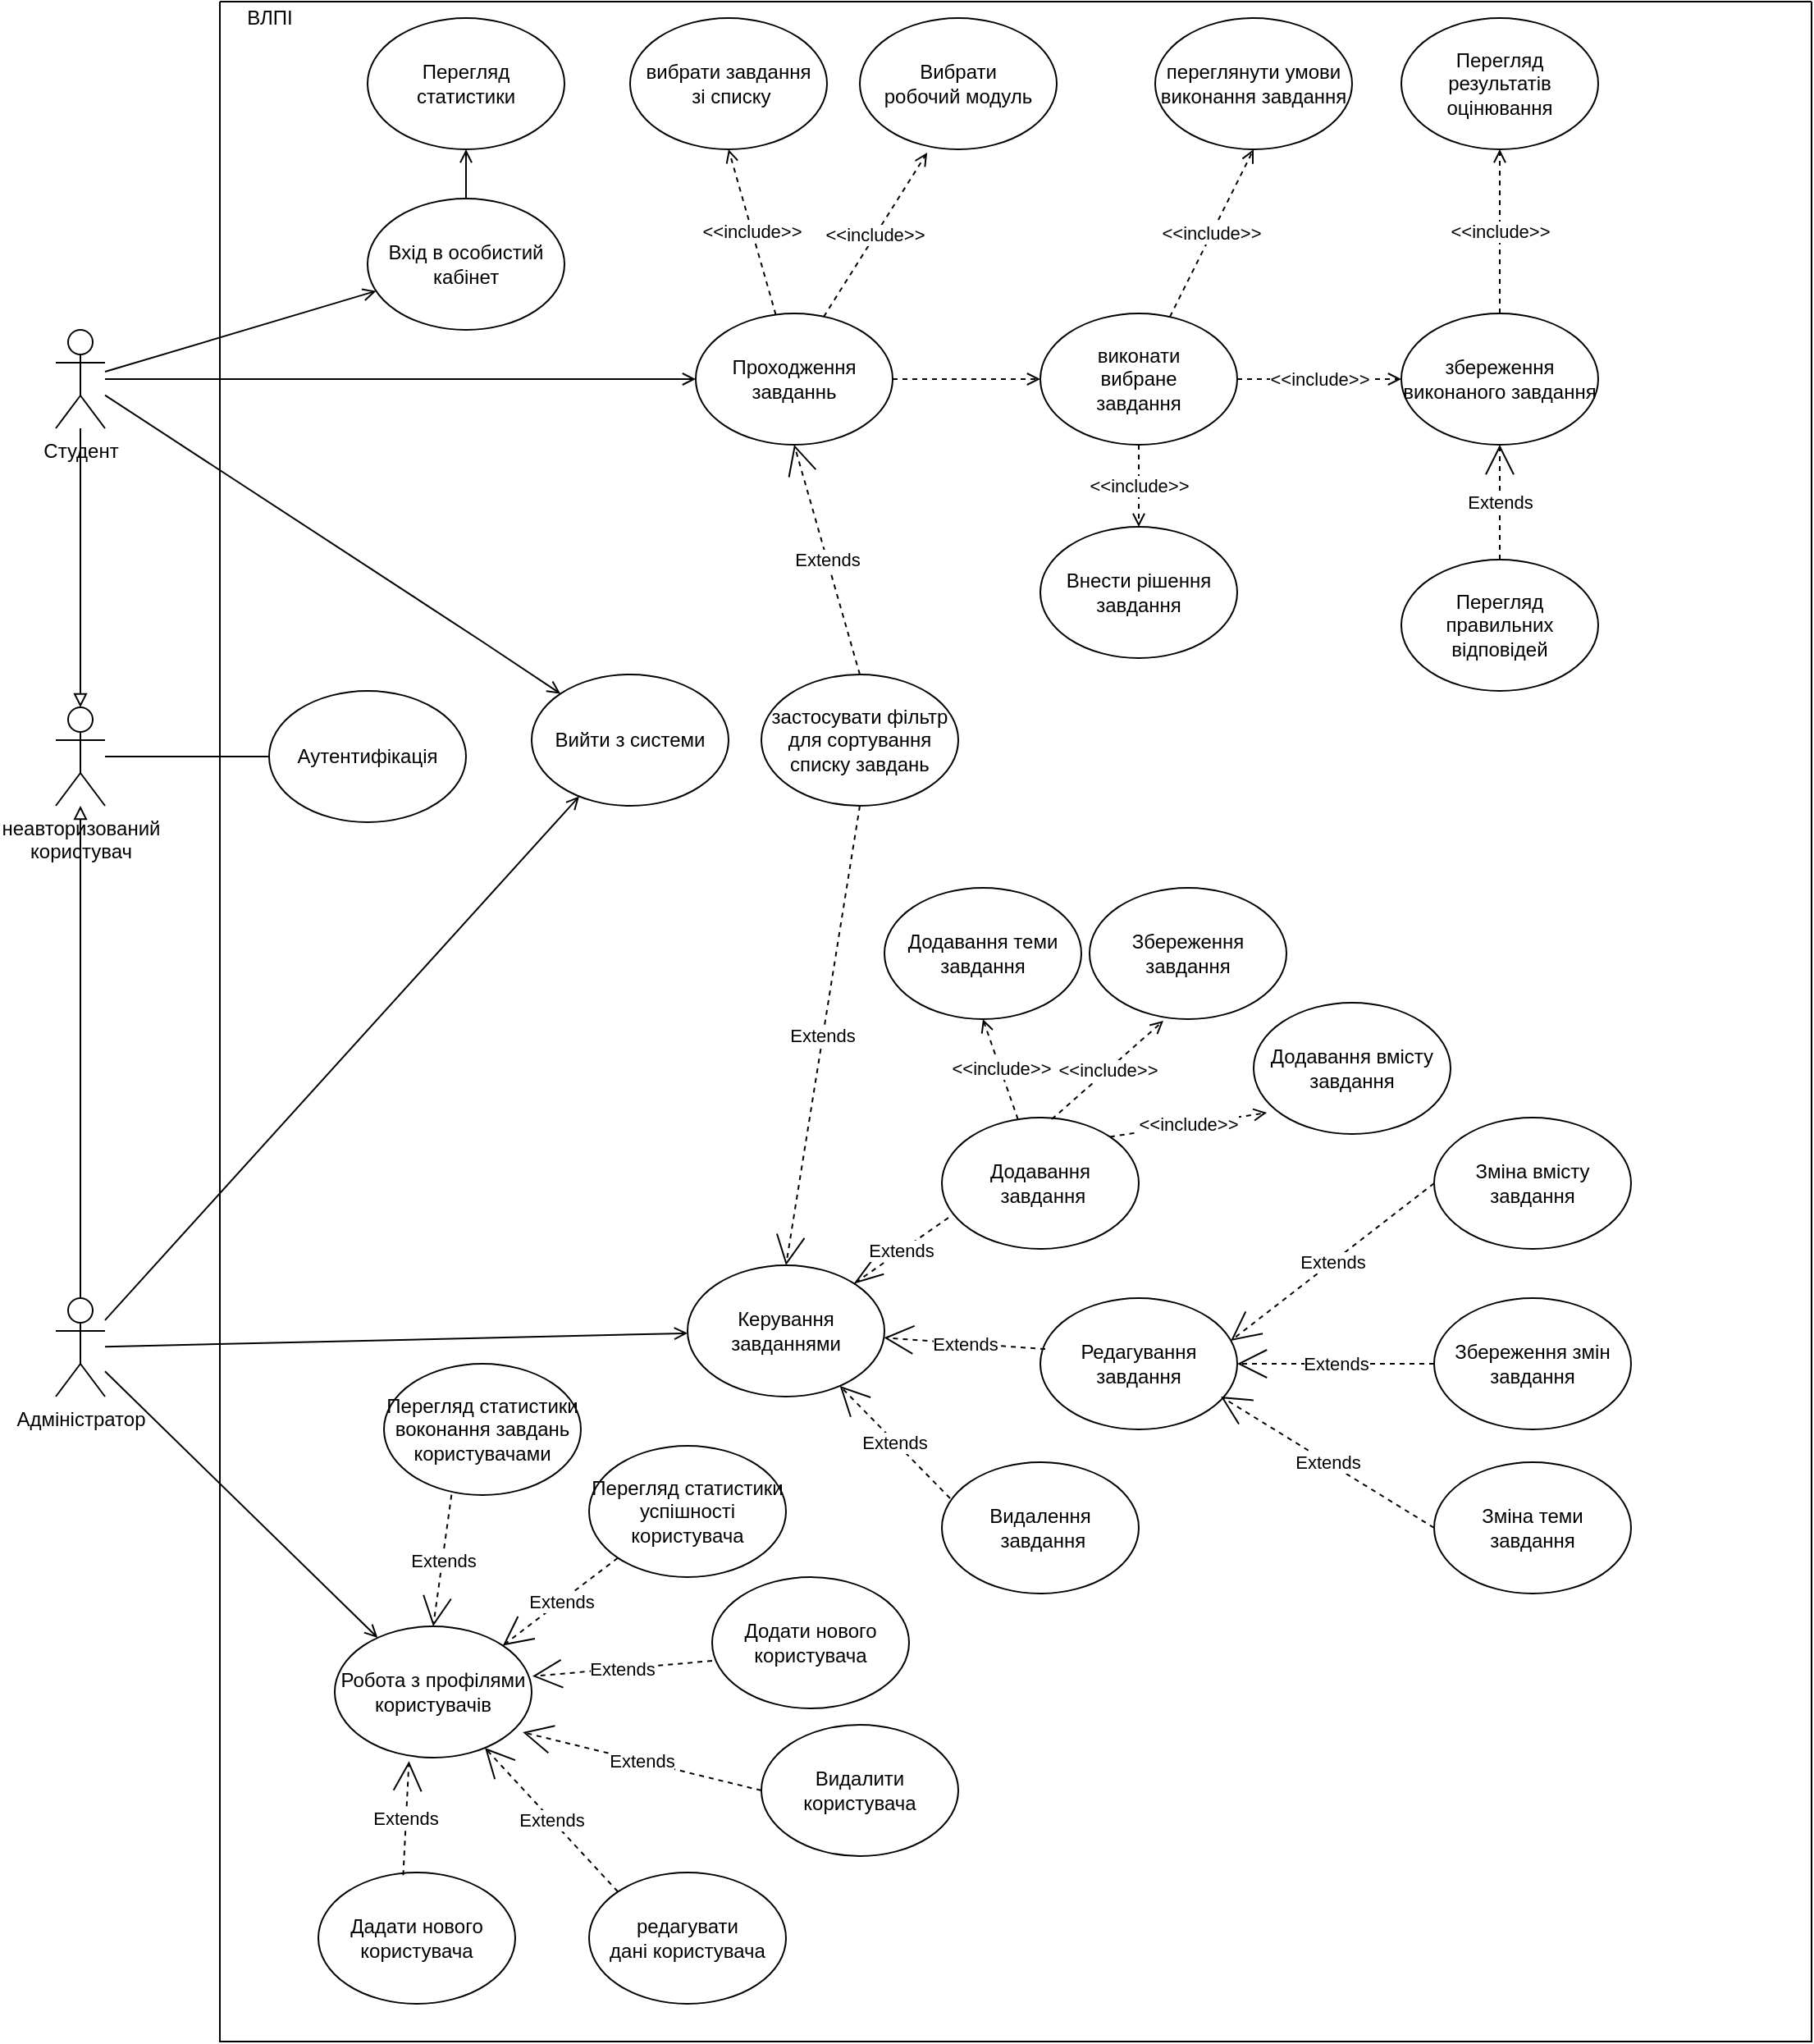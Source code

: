 <mxfile version="15.8.9" type="google"><diagram id="HXCtEvBoWE944bd8Qx1_" name="Page-1"><mxGraphModel dx="1673" dy="887" grid="0" gridSize="10" guides="1" tooltips="1" connect="1" arrows="1" fold="1" page="0" pageScale="1" pageWidth="850" pageHeight="1100" math="0" shadow="0"><root><mxCell id="0"/><mxCell id="1" parent="0"/><mxCell id="9Nhd32RRrhR1TYir08et-1" value="" style="swimlane;startSize=0;" parent="1" vertex="1"><mxGeometry x="140" y="50" width="970" height="1243" as="geometry"><mxRectangle x="140" y="50" width="50" height="40" as="alternateBounds"/></mxGeometry></mxCell><mxCell id="9Nhd32RRrhR1TYir08et-2" value="ВЛПІ" style="text;html=1;align=center;verticalAlign=middle;resizable=0;points=[];autosize=1;strokeColor=none;fillColor=none;" parent="9Nhd32RRrhR1TYir08et-1" vertex="1"><mxGeometry x="10" width="40" height="20" as="geometry"/></mxCell><mxCell id="9Nhd32RRrhR1TYir08et-6" value="Аутентифікація" style="ellipse;whiteSpace=wrap;html=1;" parent="9Nhd32RRrhR1TYir08et-1" vertex="1"><mxGeometry x="30" y="420" width="120" height="80" as="geometry"/></mxCell><mxCell id="9Nhd32RRrhR1TYir08et-29" style="edgeStyle=none;rounded=0;orthogonalLoop=1;jettySize=auto;html=1;entryX=0.5;entryY=1;entryDx=0;entryDy=0;startArrow=none;startFill=0;endArrow=open;endFill=0;strokeColor=default;strokeWidth=1;" parent="9Nhd32RRrhR1TYir08et-1" source="9Nhd32RRrhR1TYir08et-13" target="9Nhd32RRrhR1TYir08et-28" edge="1"><mxGeometry relative="1" as="geometry"/></mxCell><mxCell id="9Nhd32RRrhR1TYir08et-13" value="Вхід в особистий кабінет" style="ellipse;whiteSpace=wrap;html=1;" parent="9Nhd32RRrhR1TYir08et-1" vertex="1"><mxGeometry x="90" y="120" width="120" height="80" as="geometry"/></mxCell><mxCell id="9Nhd32RRrhR1TYir08et-15" value="Перегляд статистики воконання завдань користувачами" style="ellipse;whiteSpace=wrap;html=1;" parent="9Nhd32RRrhR1TYir08et-1" vertex="1"><mxGeometry x="100" y="830" width="120" height="80" as="geometry"/></mxCell><mxCell id="9Nhd32RRrhR1TYir08et-16" value="Керування завданнями" style="ellipse;whiteSpace=wrap;html=1;" parent="9Nhd32RRrhR1TYir08et-1" vertex="1"><mxGeometry x="285" y="770" width="120" height="80" as="geometry"/></mxCell><mxCell id="9Nhd32RRrhR1TYir08et-17" value="Додавання&lt;br&gt;&amp;nbsp;завдання" style="ellipse;whiteSpace=wrap;html=1;" parent="9Nhd32RRrhR1TYir08et-1" vertex="1"><mxGeometry x="440" y="680" width="120" height="80" as="geometry"/></mxCell><mxCell id="9Nhd32RRrhR1TYir08et-18" value="Редагування завдання" style="ellipse;whiteSpace=wrap;html=1;" parent="9Nhd32RRrhR1TYir08et-1" vertex="1"><mxGeometry x="500" y="790" width="120" height="80" as="geometry"/></mxCell><mxCell id="9Nhd32RRrhR1TYir08et-19" value="Видалення&lt;br&gt;&amp;nbsp;завдання" style="ellipse;whiteSpace=wrap;html=1;" parent="9Nhd32RRrhR1TYir08et-1" vertex="1"><mxGeometry x="440" y="890" width="120" height="80" as="geometry"/></mxCell><mxCell id="9Nhd32RRrhR1TYir08et-21" value="Extends" style="endArrow=open;endSize=16;endFill=0;html=1;rounded=0;dashed=1;strokeColor=default;strokeWidth=1;exitX=0.042;exitY=0.275;exitDx=0;exitDy=0;exitPerimeter=0;" parent="9Nhd32RRrhR1TYir08et-1" source="9Nhd32RRrhR1TYir08et-19" target="9Nhd32RRrhR1TYir08et-16" edge="1"><mxGeometry width="160" relative="1" as="geometry"><mxPoint x="640" y="770" as="sourcePoint"/><mxPoint x="800" y="770" as="targetPoint"/></mxGeometry></mxCell><mxCell id="9Nhd32RRrhR1TYir08et-22" value="Extends" style="endArrow=openThin;endSize=16;endFill=0;html=1;rounded=0;dashed=1;strokeColor=default;strokeWidth=1;exitX=0.033;exitY=0.763;exitDx=0;exitDy=0;exitPerimeter=0;" parent="9Nhd32RRrhR1TYir08et-1" source="9Nhd32RRrhR1TYir08et-17" target="9Nhd32RRrhR1TYir08et-16" edge="1"><mxGeometry width="160" relative="1" as="geometry"><mxPoint x="650" y="780" as="sourcePoint"/><mxPoint x="810" y="780" as="targetPoint"/></mxGeometry></mxCell><mxCell id="9Nhd32RRrhR1TYir08et-23" value="Extends" style="endArrow=open;endSize=16;endFill=0;html=1;rounded=0;dashed=1;strokeColor=default;strokeWidth=1;exitX=0.025;exitY=0.388;exitDx=0;exitDy=0;exitPerimeter=0;" parent="9Nhd32RRrhR1TYir08et-1" source="9Nhd32RRrhR1TYir08et-18" target="9Nhd32RRrhR1TYir08et-16" edge="1"><mxGeometry width="160" relative="1" as="geometry"><mxPoint x="650" y="780" as="sourcePoint"/><mxPoint x="810" y="780" as="targetPoint"/></mxGeometry></mxCell><mxCell id="9Nhd32RRrhR1TYir08et-28" value="Перегляд &lt;br&gt;статистики" style="ellipse;whiteSpace=wrap;html=1;" parent="9Nhd32RRrhR1TYir08et-1" vertex="1"><mxGeometry x="90" y="10" width="120" height="80" as="geometry"/></mxCell><mxCell id="9Nhd32RRrhR1TYir08et-30" value="Вибрати&lt;br&gt;робочий модуль" style="ellipse;whiteSpace=wrap;html=1;" parent="9Nhd32RRrhR1TYir08et-1" vertex="1"><mxGeometry x="390" y="10" width="120" height="80" as="geometry"/></mxCell><mxCell id="9Nhd32RRrhR1TYir08et-32" value="виконати &lt;br&gt;вибране&lt;br&gt;завдання" style="ellipse;whiteSpace=wrap;html=1;" parent="9Nhd32RRrhR1TYir08et-1" vertex="1"><mxGeometry x="500" y="190" width="120" height="80" as="geometry"/></mxCell><mxCell id="9Nhd32RRrhR1TYir08et-38" value="Вийти з системи" style="ellipse;whiteSpace=wrap;html=1;" parent="9Nhd32RRrhR1TYir08et-1" vertex="1"><mxGeometry x="190" y="410" width="120" height="80" as="geometry"/></mxCell><mxCell id="9Nhd32RRrhR1TYir08et-45" value="&amp;lt;&amp;lt;include&amp;gt;&amp;gt;" style="edgeStyle=none;rounded=0;orthogonalLoop=1;jettySize=auto;html=1;entryX=0.5;entryY=1;entryDx=0;entryDy=0;startArrow=none;startFill=0;endArrow=open;endFill=0;strokeColor=default;strokeWidth=1;dashed=1;" parent="9Nhd32RRrhR1TYir08et-1" source="9Nhd32RRrhR1TYir08et-41" target="9Nhd32RRrhR1TYir08et-42" edge="1"><mxGeometry relative="1" as="geometry"/></mxCell><mxCell id="9Nhd32RRrhR1TYir08et-49" style="edgeStyle=none;rounded=0;orthogonalLoop=1;jettySize=auto;html=1;dashed=1;startArrow=none;startFill=0;endArrow=open;endFill=0;strokeColor=default;strokeWidth=1;entryX=0;entryY=0.5;entryDx=0;entryDy=0;" parent="9Nhd32RRrhR1TYir08et-1" source="9Nhd32RRrhR1TYir08et-41" target="9Nhd32RRrhR1TYir08et-32" edge="1"><mxGeometry relative="1" as="geometry"/></mxCell><mxCell id="9Nhd32RRrhR1TYir08et-41" value="Проходження завданнь" style="ellipse;whiteSpace=wrap;html=1;" parent="9Nhd32RRrhR1TYir08et-1" vertex="1"><mxGeometry x="290" y="190" width="120" height="80" as="geometry"/></mxCell><mxCell id="9Nhd32RRrhR1TYir08et-42" value="вибрати завдання&lt;br&gt;&amp;nbsp;зі списку" style="ellipse;whiteSpace=wrap;html=1;" parent="9Nhd32RRrhR1TYir08et-1" vertex="1"><mxGeometry x="250" y="10" width="120" height="80" as="geometry"/></mxCell><mxCell id="9Nhd32RRrhR1TYir08et-46" value="&amp;lt;&amp;lt;include&amp;gt;&amp;gt;" style="edgeStyle=none;rounded=0;orthogonalLoop=1;jettySize=auto;html=1;entryX=0.342;entryY=1.025;entryDx=0;entryDy=0;startArrow=none;startFill=0;endArrow=open;endFill=0;strokeColor=default;strokeWidth=1;dashed=1;entryPerimeter=0;exitX=0.65;exitY=0.025;exitDx=0;exitDy=0;exitPerimeter=0;" parent="9Nhd32RRrhR1TYir08et-1" source="9Nhd32RRrhR1TYir08et-41" target="9Nhd32RRrhR1TYir08et-30" edge="1"><mxGeometry relative="1" as="geometry"><mxPoint x="348.773" y="200.706" as="sourcePoint"/><mxPoint x="320" y="100" as="targetPoint"/></mxGeometry></mxCell><mxCell id="9Nhd32RRrhR1TYir08et-47" value="переглянути умови виконання завдання" style="ellipse;whiteSpace=wrap;html=1;" parent="9Nhd32RRrhR1TYir08et-1" vertex="1"><mxGeometry x="570" y="10" width="120" height="80" as="geometry"/></mxCell><mxCell id="9Nhd32RRrhR1TYir08et-48" value="&amp;lt;&amp;lt;include&amp;gt;&amp;gt;" style="edgeStyle=none;rounded=0;orthogonalLoop=1;jettySize=auto;html=1;entryX=0.5;entryY=1;entryDx=0;entryDy=0;startArrow=none;startFill=0;endArrow=open;endFill=0;strokeColor=default;strokeWidth=1;dashed=1;" parent="9Nhd32RRrhR1TYir08et-1" source="9Nhd32RRrhR1TYir08et-32" target="9Nhd32RRrhR1TYir08et-47" edge="1"><mxGeometry relative="1" as="geometry"><mxPoint x="528.48" y="200" as="sourcePoint"/><mxPoint x="591.52" y="100" as="targetPoint"/></mxGeometry></mxCell><mxCell id="9Nhd32RRrhR1TYir08et-50" value="Збереження змін завдання" style="ellipse;whiteSpace=wrap;html=1;" parent="9Nhd32RRrhR1TYir08et-1" vertex="1"><mxGeometry x="740" y="790" width="120" height="80" as="geometry"/></mxCell><mxCell id="9Nhd32RRrhR1TYir08et-53" value="Зміна вмісту завдання" style="ellipse;whiteSpace=wrap;html=1;" parent="9Nhd32RRrhR1TYir08et-1" vertex="1"><mxGeometry x="740" y="680" width="120" height="80" as="geometry"/></mxCell><mxCell id="9Nhd32RRrhR1TYir08et-55" value="Extends" style="endArrow=open;endSize=16;endFill=0;html=1;rounded=0;dashed=1;strokeColor=default;strokeWidth=1;exitX=0;exitY=0.5;exitDx=0;exitDy=0;exitPerimeter=0;entryX=1;entryY=0.5;entryDx=0;entryDy=0;" parent="9Nhd32RRrhR1TYir08et-1" source="9Nhd32RRrhR1TYir08et-50" target="9Nhd32RRrhR1TYir08et-18" edge="1"><mxGeometry width="160" relative="1" as="geometry"><mxPoint x="748.32" y="870" as="sourcePoint"/><mxPoint x="649.995" y="863.115" as="targetPoint"/></mxGeometry></mxCell><mxCell id="9Nhd32RRrhR1TYir08et-56" value="Extends" style="endArrow=open;endSize=16;endFill=0;html=1;rounded=0;dashed=1;strokeColor=default;strokeWidth=1;exitX=0;exitY=0.5;exitDx=0;exitDy=0;entryX=0.967;entryY=0.325;entryDx=0;entryDy=0;entryPerimeter=0;" parent="9Nhd32RRrhR1TYir08et-1" source="9Nhd32RRrhR1TYir08et-53" target="9Nhd32RRrhR1TYir08et-18" edge="1"><mxGeometry width="160" relative="1" as="geometry"><mxPoint x="740" y="666.89" as="sourcePoint"/><mxPoint x="641.675" y="660.005" as="targetPoint"/></mxGeometry></mxCell><mxCell id="9Nhd32RRrhR1TYir08et-57" value="Зміна теми &lt;br&gt;завдання" style="ellipse;whiteSpace=wrap;html=1;" parent="9Nhd32RRrhR1TYir08et-1" vertex="1"><mxGeometry x="740" y="890" width="120" height="80" as="geometry"/></mxCell><mxCell id="9Nhd32RRrhR1TYir08et-58" value="Extends" style="endArrow=open;endSize=16;endFill=0;html=1;rounded=0;dashed=1;strokeColor=default;strokeWidth=1;exitX=0;exitY=0.5;exitDx=0;exitDy=0;entryX=0.917;entryY=0.75;entryDx=0;entryDy=0;entryPerimeter=0;" parent="9Nhd32RRrhR1TYir08et-1" source="9Nhd32RRrhR1TYir08et-57" target="9Nhd32RRrhR1TYir08et-18" edge="1"><mxGeometry width="160" relative="1" as="geometry"><mxPoint x="710.32" y="896.89" as="sourcePoint"/><mxPoint x="611.995" y="890.005" as="targetPoint"/></mxGeometry></mxCell><mxCell id="9Nhd32RRrhR1TYir08et-59" value="Додавання вмісту завдання" style="ellipse;whiteSpace=wrap;html=1;" parent="9Nhd32RRrhR1TYir08et-1" vertex="1"><mxGeometry x="630" y="610" width="120" height="80" as="geometry"/></mxCell><mxCell id="9Nhd32RRrhR1TYir08et-60" value="&amp;lt;&amp;lt;include&amp;gt;&amp;gt;" style="edgeStyle=none;rounded=0;orthogonalLoop=1;jettySize=auto;html=1;entryX=0.067;entryY=0.838;entryDx=0;entryDy=0;startArrow=none;startFill=0;endArrow=open;endFill=0;strokeColor=default;strokeWidth=1;dashed=1;entryPerimeter=0;exitX=1;exitY=0;exitDx=0;exitDy=0;" parent="9Nhd32RRrhR1TYir08et-1" source="9Nhd32RRrhR1TYir08et-17" target="9Nhd32RRrhR1TYir08et-59" edge="1"><mxGeometry relative="1" as="geometry"><mxPoint x="480" y="580" as="sourcePoint"/><mxPoint x="543.04" y="480" as="targetPoint"/></mxGeometry></mxCell><mxCell id="9Nhd32RRrhR1TYir08et-61" value="Збереження&lt;br&gt;завдання" style="ellipse;whiteSpace=wrap;html=1;" parent="9Nhd32RRrhR1TYir08et-1" vertex="1"><mxGeometry x="530" y="540" width="120" height="80" as="geometry"/></mxCell><mxCell id="9Nhd32RRrhR1TYir08et-62" value="&amp;lt;&amp;lt;include&amp;gt;&amp;gt;" style="edgeStyle=none;rounded=0;orthogonalLoop=1;jettySize=auto;html=1;entryX=0.375;entryY=1.013;entryDx=0;entryDy=0;startArrow=none;startFill=0;endArrow=open;endFill=0;strokeColor=default;strokeWidth=1;dashed=1;entryPerimeter=0;exitX=0.558;exitY=0.013;exitDx=0;exitDy=0;exitPerimeter=0;" parent="9Nhd32RRrhR1TYir08et-1" source="9Nhd32RRrhR1TYir08et-17" target="9Nhd32RRrhR1TYir08et-61" edge="1"><mxGeometry relative="1" as="geometry"><mxPoint x="552.426" y="701.716" as="sourcePoint"/><mxPoint x="648.04" y="687.04" as="targetPoint"/></mxGeometry></mxCell><mxCell id="9Nhd32RRrhR1TYir08et-63" value="застосувати фільтр для сортування списку завдань" style="ellipse;whiteSpace=wrap;html=1;" parent="9Nhd32RRrhR1TYir08et-1" vertex="1"><mxGeometry x="330" y="410" width="120" height="80" as="geometry"/></mxCell><mxCell id="9Nhd32RRrhR1TYir08et-65" value="Extends" style="endArrow=open;endSize=16;endFill=0;html=1;rounded=0;dashed=1;strokeColor=default;strokeWidth=1;exitX=0.5;exitY=0;exitDx=0;exitDy=0;entryX=0.5;entryY=1;entryDx=0;entryDy=0;" parent="9Nhd32RRrhR1TYir08et-1" source="9Nhd32RRrhR1TYir08et-63" target="9Nhd32RRrhR1TYir08et-41" edge="1"><mxGeometry width="160" relative="1" as="geometry"><mxPoint x="620" y="410" as="sourcePoint"/><mxPoint x="552.786" y="341.483" as="targetPoint"/></mxGeometry></mxCell><mxCell id="9Nhd32RRrhR1TYir08et-66" value="Extends" style="endArrow=open;endSize=16;endFill=0;html=1;rounded=0;dashed=1;strokeColor=default;strokeWidth=1;exitX=0.5;exitY=1;exitDx=0;exitDy=0;entryX=0.5;entryY=0;entryDx=0;entryDy=0;" parent="9Nhd32RRrhR1TYir08et-1" source="9Nhd32RRrhR1TYir08et-63" target="9Nhd32RRrhR1TYir08et-16" edge="1"><mxGeometry width="160" relative="1" as="geometry"><mxPoint x="330" y="670" as="sourcePoint"/><mxPoint x="290" y="530" as="targetPoint"/></mxGeometry></mxCell><mxCell id="9Nhd32RRrhR1TYir08et-67" value="Додавання теми &lt;br&gt;завдання" style="ellipse;whiteSpace=wrap;html=1;" parent="9Nhd32RRrhR1TYir08et-1" vertex="1"><mxGeometry x="405" y="540" width="120" height="80" as="geometry"/></mxCell><mxCell id="9Nhd32RRrhR1TYir08et-68" value="&amp;lt;&amp;lt;include&amp;gt;&amp;gt;" style="edgeStyle=none;rounded=0;orthogonalLoop=1;jettySize=auto;html=1;entryX=0.5;entryY=1;entryDx=0;entryDy=0;startArrow=none;startFill=0;endArrow=open;endFill=0;strokeColor=default;strokeWidth=1;dashed=1;" parent="9Nhd32RRrhR1TYir08et-1" source="9Nhd32RRrhR1TYir08et-17" target="9Nhd32RRrhR1TYir08et-67" edge="1"><mxGeometry relative="1" as="geometry"><mxPoint x="516.96" y="691.04" as="sourcePoint"/><mxPoint x="585" y="631.04" as="targetPoint"/></mxGeometry></mxCell><mxCell id="9Nhd32RRrhR1TYir08et-69" value="збереження виконаного завдання" style="ellipse;whiteSpace=wrap;html=1;" parent="9Nhd32RRrhR1TYir08et-1" vertex="1"><mxGeometry x="720" y="190" width="120" height="80" as="geometry"/></mxCell><mxCell id="9Nhd32RRrhR1TYir08et-70" value="Перегляд результатів оцінювання" style="ellipse;whiteSpace=wrap;html=1;" parent="9Nhd32RRrhR1TYir08et-1" vertex="1"><mxGeometry x="720" y="10" width="120" height="80" as="geometry"/></mxCell><mxCell id="9Nhd32RRrhR1TYir08et-71" value="Перегляд правильних відповідей" style="ellipse;whiteSpace=wrap;html=1;" parent="9Nhd32RRrhR1TYir08et-1" vertex="1"><mxGeometry x="720" y="340" width="120" height="80" as="geometry"/></mxCell><mxCell id="9Nhd32RRrhR1TYir08et-72" value="Extends" style="endArrow=open;endSize=16;endFill=0;html=1;rounded=0;dashed=1;strokeColor=default;strokeWidth=1;exitX=0.5;exitY=0;exitDx=0;exitDy=0;entryX=0.5;entryY=1;entryDx=0;entryDy=0;" parent="9Nhd32RRrhR1TYir08et-1" source="9Nhd32RRrhR1TYir08et-71" target="9Nhd32RRrhR1TYir08et-69" edge="1"><mxGeometry width="160" relative="1" as="geometry"><mxPoint x="920" y="400" as="sourcePoint"/><mxPoint x="880" y="260" as="targetPoint"/></mxGeometry></mxCell><mxCell id="9Nhd32RRrhR1TYir08et-73" value="&amp;lt;&amp;lt;include&amp;gt;&amp;gt;" style="edgeStyle=none;rounded=0;orthogonalLoop=1;jettySize=auto;html=1;entryX=0.5;entryY=1;entryDx=0;entryDy=0;startArrow=none;startFill=0;endArrow=open;endFill=0;strokeColor=default;strokeWidth=1;dashed=1;exitX=0.5;exitY=0;exitDx=0;exitDy=0;" parent="9Nhd32RRrhR1TYir08et-1" source="9Nhd32RRrhR1TYir08et-69" target="9Nhd32RRrhR1TYir08et-70" edge="1"><mxGeometry relative="1" as="geometry"><mxPoint x="710" y="190" as="sourcePoint"/><mxPoint x="710" y="90" as="targetPoint"/></mxGeometry></mxCell><mxCell id="9Nhd32RRrhR1TYir08et-74" value="&amp;lt;&amp;lt;include&amp;gt;&amp;gt;" style="edgeStyle=none;rounded=0;orthogonalLoop=1;jettySize=auto;html=1;entryX=0;entryY=0.5;entryDx=0;entryDy=0;startArrow=none;startFill=0;endArrow=open;endFill=0;strokeColor=default;strokeWidth=1;dashed=1;exitX=1;exitY=0.5;exitDx=0;exitDy=0;" parent="9Nhd32RRrhR1TYir08et-1" source="9Nhd32RRrhR1TYir08et-32" target="9Nhd32RRrhR1TYir08et-69" edge="1"><mxGeometry relative="1" as="geometry"><mxPoint x="630.004" y="370.003" as="sourcePoint"/><mxPoint x="681.03" y="267.95" as="targetPoint"/></mxGeometry></mxCell><mxCell id="9Nhd32RRrhR1TYir08et-75" value="Внести рішення завдання" style="ellipse;whiteSpace=wrap;html=1;" parent="9Nhd32RRrhR1TYir08et-1" vertex="1"><mxGeometry x="500" y="320" width="120" height="80" as="geometry"/></mxCell><mxCell id="9Nhd32RRrhR1TYir08et-76" value="&amp;lt;&amp;lt;include&amp;gt;&amp;gt;" style="edgeStyle=none;rounded=0;orthogonalLoop=1;jettySize=auto;html=1;entryX=0.5;entryY=0;entryDx=0;entryDy=0;startArrow=none;startFill=0;endArrow=open;endFill=0;strokeColor=default;strokeWidth=1;dashed=1;exitX=0.5;exitY=1;exitDx=0;exitDy=0;" parent="9Nhd32RRrhR1TYir08et-1" source="9Nhd32RRrhR1TYir08et-32" target="9Nhd32RRrhR1TYir08et-75" edge="1"><mxGeometry relative="1" as="geometry"><mxPoint x="588.974" y="202.053" as="sourcePoint"/><mxPoint x="640" y="100" as="targetPoint"/></mxGeometry></mxCell><mxCell id="9Nhd32RRrhR1TYir08et-77" value="Додати нового користувача" style="ellipse;whiteSpace=wrap;html=1;" parent="9Nhd32RRrhR1TYir08et-1" vertex="1"><mxGeometry x="300" y="960" width="120" height="80" as="geometry"/></mxCell><mxCell id="9Nhd32RRrhR1TYir08et-78" value="Дадати нового користувача" style="ellipse;whiteSpace=wrap;html=1;" parent="9Nhd32RRrhR1TYir08et-1" vertex="1"><mxGeometry x="60" y="1140" width="120" height="80" as="geometry"/></mxCell><mxCell id="9Nhd32RRrhR1TYir08et-79" value="Робота з профілями користувачів" style="ellipse;whiteSpace=wrap;html=1;" parent="9Nhd32RRrhR1TYir08et-1" vertex="1"><mxGeometry x="70" y="990" width="120" height="80" as="geometry"/></mxCell><mxCell id="9Nhd32RRrhR1TYir08et-82" value="Extends" style="endArrow=open;endSize=16;endFill=0;html=1;rounded=0;dashed=1;strokeColor=default;strokeWidth=1;exitX=0.431;exitY=0.02;exitDx=0;exitDy=0;exitPerimeter=0;entryX=0.377;entryY=1.027;entryDx=0;entryDy=0;entryPerimeter=0;" parent="9Nhd32RRrhR1TYir08et-1" source="9Nhd32RRrhR1TYir08et-78" target="9Nhd32RRrhR1TYir08et-79" edge="1"><mxGeometry width="160" relative="1" as="geometry"><mxPoint x="300" y="1198.6" as="sourcePoint"/><mxPoint x="232.973" y="1130.001" as="targetPoint"/></mxGeometry></mxCell><mxCell id="9Nhd32RRrhR1TYir08et-83" value="Видалити користувача" style="ellipse;whiteSpace=wrap;html=1;" parent="9Nhd32RRrhR1TYir08et-1" vertex="1"><mxGeometry x="330" y="1050" width="120" height="80" as="geometry"/></mxCell><mxCell id="9Nhd32RRrhR1TYir08et-84" value="редагувати&lt;br&gt;дані користувача" style="ellipse;whiteSpace=wrap;html=1;" parent="9Nhd32RRrhR1TYir08et-1" vertex="1"><mxGeometry x="225" y="1140" width="120" height="80" as="geometry"/></mxCell><mxCell id="9Nhd32RRrhR1TYir08et-85" value="Extends" style="endArrow=open;endSize=16;endFill=0;html=1;rounded=0;dashed=1;strokeColor=default;strokeWidth=1;exitX=0;exitY=0;exitDx=0;exitDy=0;" parent="9Nhd32RRrhR1TYir08et-1" source="9Nhd32RRrhR1TYir08et-84" target="9Nhd32RRrhR1TYir08et-79" edge="1"><mxGeometry width="160" relative="1" as="geometry"><mxPoint x="221.48" y="1130" as="sourcePoint"/><mxPoint x="225" y="1060.56" as="targetPoint"/></mxGeometry></mxCell><mxCell id="9Nhd32RRrhR1TYir08et-86" value="Extends" style="endArrow=open;endSize=16;endFill=0;html=1;rounded=0;dashed=1;strokeColor=default;strokeWidth=1;exitX=0;exitY=0.638;exitDx=0;exitDy=0;exitPerimeter=0;entryX=1.004;entryY=0.38;entryDx=0;entryDy=0;entryPerimeter=0;" parent="9Nhd32RRrhR1TYir08et-1" source="9Nhd32RRrhR1TYir08et-77" target="9Nhd32RRrhR1TYir08et-79" edge="1"><mxGeometry width="160" relative="1" as="geometry"><mxPoint x="250" y="1089.44" as="sourcePoint"/><mxPoint x="253.52" y="1020.0" as="targetPoint"/></mxGeometry></mxCell><mxCell id="9Nhd32RRrhR1TYir08et-87" value="Extends" style="endArrow=open;endSize=16;endFill=0;html=1;rounded=0;dashed=1;strokeColor=default;strokeWidth=1;exitX=0;exitY=0.5;exitDx=0;exitDy=0;entryX=0.955;entryY=0.807;entryDx=0;entryDy=0;entryPerimeter=0;" parent="9Nhd32RRrhR1TYir08et-1" source="9Nhd32RRrhR1TYir08et-83" target="9Nhd32RRrhR1TYir08et-79" edge="1"><mxGeometry width="160" relative="1" as="geometry"><mxPoint x="260" y="1119.44" as="sourcePoint"/><mxPoint x="263.52" y="1050.0" as="targetPoint"/></mxGeometry></mxCell><mxCell id="9Nhd32RRrhR1TYir08et-89" value="Перегляд статистики успішності&lt;br&gt;користувача" style="ellipse;whiteSpace=wrap;html=1;" parent="9Nhd32RRrhR1TYir08et-1" vertex="1"><mxGeometry x="225" y="880" width="120" height="80" as="geometry"/></mxCell><mxCell id="9Nhd32RRrhR1TYir08et-92" value="Extends" style="endArrow=open;endSize=16;endFill=0;html=1;rounded=0;dashed=1;strokeColor=default;strokeWidth=1;exitX=0;exitY=1;exitDx=0;exitDy=0;entryX=1;entryY=0;entryDx=0;entryDy=0;" parent="9Nhd32RRrhR1TYir08et-1" source="9Nhd32RRrhR1TYir08et-89" target="9Nhd32RRrhR1TYir08et-79" edge="1"><mxGeometry width="160" relative="1" as="geometry"><mxPoint x="259.52" y="970" as="sourcePoint"/><mxPoint x="150.0" y="979.36" as="targetPoint"/></mxGeometry></mxCell><mxCell id="9Nhd32RRrhR1TYir08et-93" value="Extends" style="endArrow=open;endSize=16;endFill=0;html=1;rounded=0;dashed=1;strokeColor=default;strokeWidth=1;entryX=0.5;entryY=0;entryDx=0;entryDy=0;exitX=0.343;exitY=0.998;exitDx=0;exitDy=0;exitPerimeter=0;" parent="9Nhd32RRrhR1TYir08et-1" source="9Nhd32RRrhR1TYir08et-15" target="9Nhd32RRrhR1TYir08et-79" edge="1"><mxGeometry width="160" relative="1" as="geometry"><mxPoint x="160" y="910" as="sourcePoint"/><mxPoint x="100.0" y="939.36" as="targetPoint"/></mxGeometry></mxCell><mxCell id="9Nhd32RRrhR1TYir08et-36" style="edgeStyle=none;rounded=0;orthogonalLoop=1;jettySize=auto;html=1;startArrow=none;startFill=0;endArrow=open;endFill=0;strokeColor=default;strokeWidth=1;" parent="1" source="9Nhd32RRrhR1TYir08et-3" target="9Nhd32RRrhR1TYir08et-13" edge="1"><mxGeometry relative="1" as="geometry"/></mxCell><mxCell id="9Nhd32RRrhR1TYir08et-39" style="edgeStyle=none;rounded=0;orthogonalLoop=1;jettySize=auto;html=1;startArrow=none;startFill=0;endArrow=open;endFill=0;strokeColor=default;strokeWidth=1;" parent="1" source="9Nhd32RRrhR1TYir08et-3" target="9Nhd32RRrhR1TYir08et-38" edge="1"><mxGeometry relative="1" as="geometry"><Array as="points"><mxPoint x="300" y="440"/></Array></mxGeometry></mxCell><mxCell id="9Nhd32RRrhR1TYir08et-43" style="edgeStyle=none;rounded=0;orthogonalLoop=1;jettySize=auto;html=1;startArrow=none;startFill=0;endArrow=open;endFill=0;strokeColor=default;strokeWidth=1;" parent="1" source="9Nhd32RRrhR1TYir08et-3" target="9Nhd32RRrhR1TYir08et-41" edge="1"><mxGeometry relative="1" as="geometry"/></mxCell><mxCell id="9Nhd32RRrhR1TYir08et-3" value="Студент" style="shape=umlActor;verticalLabelPosition=bottom;verticalAlign=top;html=1;outlineConnect=0;" parent="1" vertex="1"><mxGeometry x="40" y="250" width="30" height="60" as="geometry"/></mxCell><mxCell id="9Nhd32RRrhR1TYir08et-8" style="orthogonalLoop=1;jettySize=auto;html=1;endArrow=none;endFill=0;strokeColor=default;" parent="1" source="9Nhd32RRrhR1TYir08et-4" target="9Nhd32RRrhR1TYir08et-6" edge="1"><mxGeometry relative="1" as="geometry"/></mxCell><mxCell id="9Nhd32RRrhR1TYir08et-11" style="edgeStyle=orthogonalEdgeStyle;orthogonalLoop=1;jettySize=auto;html=1;endArrow=none;endFill=0;startArrow=block;startFill=0;strokeWidth=1;curved=1;" parent="1" source="9Nhd32RRrhR1TYir08et-4" target="9Nhd32RRrhR1TYir08et-3" edge="1"><mxGeometry relative="1" as="geometry"/></mxCell><mxCell id="9Nhd32RRrhR1TYir08et-4" value="неавторизований &lt;br&gt;користувач" style="shape=umlActor;verticalLabelPosition=bottom;verticalAlign=top;html=1;outlineConnect=0;" parent="1" vertex="1"><mxGeometry x="40" y="480" width="30" height="60" as="geometry"/></mxCell><mxCell id="9Nhd32RRrhR1TYir08et-12" style="edgeStyle=orthogonalEdgeStyle;curved=1;orthogonalLoop=1;jettySize=auto;html=1;startArrow=none;startFill=0;endArrow=block;endFill=0;strokeWidth=1;" parent="1" source="9Nhd32RRrhR1TYir08et-5" target="9Nhd32RRrhR1TYir08et-4" edge="1"><mxGeometry relative="1" as="geometry"/></mxCell><mxCell id="9Nhd32RRrhR1TYir08et-27" style="edgeStyle=none;rounded=0;orthogonalLoop=1;jettySize=auto;html=1;startArrow=none;startFill=0;endArrow=open;endFill=0;strokeColor=default;strokeWidth=1;" parent="1" source="9Nhd32RRrhR1TYir08et-5" target="9Nhd32RRrhR1TYir08et-16" edge="1"><mxGeometry relative="1" as="geometry"/></mxCell><mxCell id="9Nhd32RRrhR1TYir08et-40" style="edgeStyle=none;rounded=0;orthogonalLoop=1;jettySize=auto;html=1;startArrow=none;startFill=0;endArrow=open;endFill=0;strokeColor=default;strokeWidth=1;" parent="1" source="9Nhd32RRrhR1TYir08et-5" target="9Nhd32RRrhR1TYir08et-38" edge="1"><mxGeometry relative="1" as="geometry"/></mxCell><mxCell id="9Nhd32RRrhR1TYir08et-80" style="edgeStyle=none;rounded=0;orthogonalLoop=1;jettySize=auto;html=1;startArrow=none;startFill=0;endArrow=open;endFill=0;strokeColor=default;strokeWidth=1;" parent="1" source="9Nhd32RRrhR1TYir08et-5" target="9Nhd32RRrhR1TYir08et-79" edge="1"><mxGeometry relative="1" as="geometry"/></mxCell><mxCell id="9Nhd32RRrhR1TYir08et-5" value="Адміністратор" style="shape=umlActor;verticalLabelPosition=bottom;verticalAlign=top;html=1;outlineConnect=0;" parent="1" vertex="1"><mxGeometry x="40" y="840" width="30" height="60" as="geometry"/></mxCell></root></mxGraphModel></diagram></mxfile>